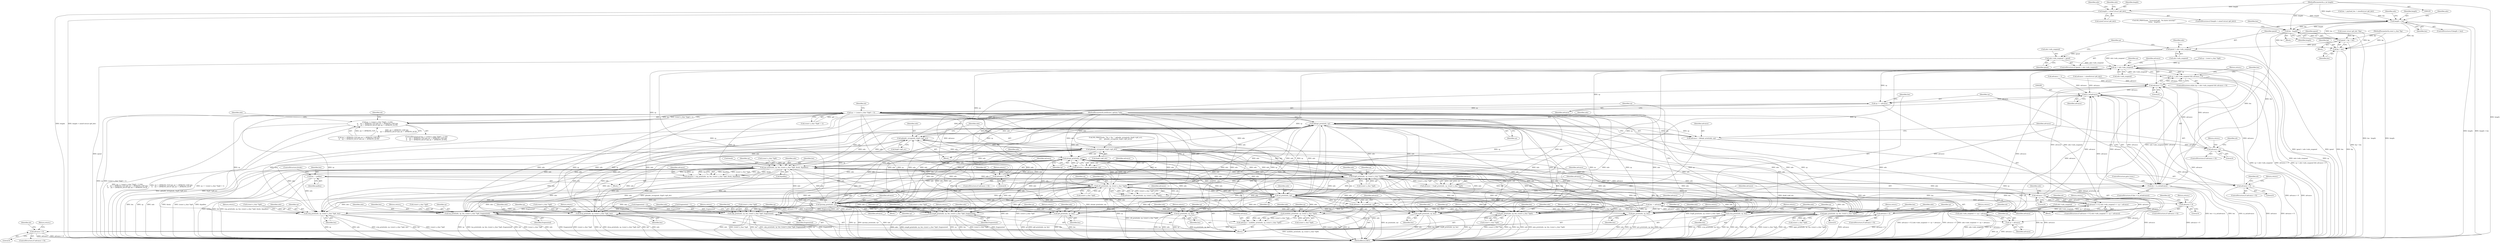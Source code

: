 digraph "0_tcpdump_66df248b49095c261138b5a5e34d341a6bf9ac7f@API" {
"1000131" [label="(Call,length < sizeof (struct ip6_hdr))"];
"1000108" [label="(MethodParameterIn,u_int length)"];
"1000180" [label="(Call,length < len)"];
"1000188" [label="(Call,len - length)"];
"1000254" [label="(Call,ipend = bp + len)"];
"1000260" [label="(Call,ipend < ndo->ndo_snapend)"];
"1000265" [label="(Call,ndo->ndo_snapend = ipend)"];
"1000286" [label="(Call,cp < ndo->ndo_snapend)"];
"1000285" [label="(Call,cp < ndo->ndo_snapend && advance > 0)"];
"1000302" [label="(Call,cp += advance)"];
"1000310" [label="(Call,cp == (const u_char *)(ip6 + 1))"];
"1000309" [label="(Call,cp == (const u_char *)(ip6 + 1) &&\n\t\t    nh != IPPROTO_TCP && nh != IPPROTO_UDP &&\n\t\t    nh != IPPROTO_DCCP && nh != IPPROTO_SCTP)"];
"1000357" [label="(Call,hbhopt_print(ndo, cp))"];
"1000339" [label="(Call,ip6addr_string(ndo, &ip6->ip6_src))"];
"1000345" [label="(Call,ip6addr_string(ndo, &ip6->ip6_dst))"];
"1000373" [label="(Call,dstopt_print(ndo, cp))"];
"1000371" [label="(Call,advance = dstopt_print(ndo, cp))"];
"1000377" [label="(Call,advance < 0)"];
"1000291" [label="(Call,advance > 0)"];
"1000298" [label="(Call,(u_int)advance)"];
"1000296" [label="(Call,len < (u_int)advance)"];
"1000305" [label="(Call,len -= advance)"];
"1000459" [label="(Call,sctp_print(ndo, cp, (const u_char *)ip6, len))"];
"1000468" [label="(Call,dccp_print(ndo, cp, (const u_char *)ip6, len))"];
"1000477" [label="(Call,tcp_print(ndo, cp, len, (const u_char *)ip6, fragmented))"];
"1000487" [label="(Call,udp_print(ndo, cp, len, (const u_char *)ip6, fragmented))"];
"1000497" [label="(Call,icmp6_print(ndo, cp, len, (const u_char *)ip6, fragmented))"];
"1000528" [label="(Call,esp_print(ndo, cp, len, (const u_char *)ip6, &enh, &padlen))"];
"1000389" [label="(Call,frag6_print(ndo, cp, (const u_char *)ip6))"];
"1000387" [label="(Call,advance = frag6_print(ndo, cp, (const u_char *)ip6))"];
"1000397" [label="(Call,advance < 0)"];
"1000396" [label="(Call,advance < 0 || ndo->ndo_snapend <= cp + advance)"];
"1000400" [label="(Call,ndo->ndo_snapend <= cp + advance)"];
"1000404" [label="(Call,cp + advance)"];
"1000420" [label="(Call,mobility_print(ndo, cp, (const u_char *)ip6))"];
"1000418" [label="(Call,advance = mobility_print(ndo, cp, (const u_char *)ip6))"];
"1000427" [label="(Call,advance < 0)"];
"1000442" [label="(Call,rt6_print(ndo, cp, (const u_char *)ip6))"];
"1000440" [label="(Call,advance = rt6_print(ndo, cp, (const u_char *)ip6))"];
"1000449" [label="(Call,advance < 0)"];
"1000509" [label="(Call,ah_print(ndo, cp))"];
"1000507" [label="(Call,advance = ah_print(ndo, cp))"];
"1000513" [label="(Call,advance < 0)"];
"1000555" [label="(Call,ipcomp_print(ndo, cp))"];
"1000564" [label="(Call,pim_print(ndo, cp, len, (const u_char *)ip6))"];
"1000573" [label="(Call,ospf6_print(ndo, cp, len))"];
"1000579" [label="(Call,ip6_print(ndo, cp, len))"];
"1000585" [label="(Call,ip_print(ndo, cp, len))"];
"1000591" [label="(Call,pgm_print(ndo, cp, len, (const u_char *)ip6))"];
"1000600" [label="(Call,gre_print(ndo, cp, len))"];
"1000606" [label="(Call,rsvp_print(ndo, cp, len))"];
"1000526" [label="(Call,advance = esp_print(ndo, cp, len, (const u_char *)ip6, &enh, &padlen))"];
"1000540" [label="(Call,advance < 0)"];
"1000549" [label="(Call,len -= padlen)"];
"1000355" [label="(Call,advance = hbhopt_print(ndo, cp))"];
"1000361" [label="(Call,advance < 0)"];
"1000256" [label="(Call,bp + len)"];
"1000376" [label="(ControlStructure,if (advance < 0))"];
"1000574" [label="(Identifier,ndo)"];
"1000474" [label="(Identifier,len)"];
"1000118" [label="(Call,fragmented = 0)"];
"1000527" [label="(Identifier,advance)"];
"1000362" [label="(Identifier,advance)"];
"1000429" [label="(Literal,0)"];
"1000182" [label="(Identifier,len)"];
"1000402" [label="(Identifier,ndo)"];
"1000575" [label="(Identifier,cp)"];
"1000186" [label="(Block,)"];
"1000444" [label="(Identifier,cp)"];
"1000598" [label="(Return,return;)"];
"1000568" [label="(Call,(const u_char *)ip6)"];
"1000556" [label="(Identifier,ndo)"];
"1000539" [label="(ControlStructure,if (advance < 0))"];
"1000478" [label="(Identifier,ndo)"];
"1000295" [label="(ControlStructure,if (len < (u_int)advance))"];
"1000441" [label="(Identifier,advance)"];
"1000338" [label="(Block,)"];
"1000287" [label="(Identifier,cp)"];
"1000395" [label="(ControlStructure,if (advance < 0 || ndo->ndo_snapend <= cp + advance))"];
"1000190" [label="(Identifier,length)"];
"1000581" [label="(Identifier,cp)"];
"1000288" [label="(Call,ndo->ndo_snapend)"];
"1000555" [label="(Call,ipcomp_print(ndo, cp))"];
"1000173" [label="(Call,len = payload_len + sizeof(struct ip6_hdr))"];
"1000532" [label="(Call,(const u_char *)ip6)"];
"1000594" [label="(Identifier,len)"];
"1000269" [label="(Identifier,ipend)"];
"1000449" [label="(Call,advance < 0)"];
"1000345" [label="(Call,ip6addr_string(ndo, &ip6->ip6_dst))"];
"1000267" [label="(Identifier,ndo)"];
"1000443" [label="(Identifier,ndo)"];
"1000586" [label="(Identifier,ndo)"];
"1000592" [label="(Identifier,ndo)"];
"1000545" [label="(Identifier,nh)"];
"1000571" [label="(Return,return;)"];
"1000445" [label="(Call,(const u_char *)ip6)"];
"1000355" [label="(Call,advance = hbhopt_print(ndo, cp))"];
"1000469" [label="(Identifier,ndo)"];
"1000488" [label="(Identifier,ndo)"];
"1000588" [label="(Identifier,len)"];
"1000585" [label="(Call,ip_print(ndo, cp, len))"];
"1000513" [label="(Call,advance < 0)"];
"1000363" [label="(Literal,0)"];
"1000528" [label="(Call,esp_print(ndo, cp, len, (const u_char *)ip6, &enh, &padlen))"];
"1000301" [label="(ControlStructure,goto trunc;)"];
"1000602" [label="(Identifier,cp)"];
"1000133" [label="(Call,sizeof (struct ip6_hdr))"];
"1000494" [label="(Identifier,fragmented)"];
"1000504" [label="(Identifier,fragmented)"];
"1000451" [label="(Literal,0)"];
"1000454" [label="(Identifier,nh)"];
"1000440" [label="(Call,advance = rt6_print(ndo, cp, (const u_char *)ip6))"];
"1000468" [label="(Call,dccp_print(ndo, cp, (const u_char *)ip6, len))"];
"1000404" [label="(Call,cp + advance)"];
"1000487" [label="(Call,udp_print(ndo, cp, len, (const u_char *)ip6, fragmented))"];
"1000146" [label="(Identifier,ndo)"];
"1000390" [label="(Identifier,ndo)"];
"1000399" [label="(Literal,0)"];
"1000466" [label="(Return,return;)"];
"1000375" [label="(Identifier,cp)"];
"1000259" [label="(ControlStructure,if (ipend < ndo->ndo_snapend))"];
"1000266" [label="(Call,ndo->ndo_snapend)"];
"1000392" [label="(Call,(const u_char *)ip6)"];
"1000537" [label="(Call,&padlen)"];
"1000500" [label="(Identifier,len)"];
"1000306" [label="(Identifier,len)"];
"1000507" [label="(Call,advance = ah_print(ndo, cp))"];
"1000382" [label="(Identifier,nh)"];
"1000480" [label="(Identifier,len)"];
"1000305" [label="(Call,len -= advance)"];
"1000412" [label="(Call,fragmented = 1)"];
"1000347" [label="(Call,&ip6->ip6_dst)"];
"1000407" [label="(Return,return;)"];
"1000554" [label="(Block,)"];
"1000310" [label="(Call,cp == (const u_char *)(ip6 + 1))"];
"1000559" [label="(Identifier,advance)"];
"1000577" [label="(Return,return;)"];
"1000549" [label="(Call,len -= padlen)"];
"1000510" [label="(Identifier,ndo)"];
"1000470" [label="(Identifier,cp)"];
"1000373" [label="(Call,dstopt_print(ndo, cp))"];
"1000356" [label="(Identifier,advance)"];
"1000485" [label="(Return,return;)"];
"1000501" [label="(Call,(const u_char *)ip6)"];
"1000606" [label="(Call,rsvp_print(ndo, cp, len))"];
"1000371" [label="(Call,advance = dstopt_print(ndo, cp))"];
"1000505" [label="(Return,return;)"];
"1000523" [label="(Block,)"];
"1000405" [label="(Identifier,cp)"];
"1000189" [label="(Identifier,len)"];
"1000419" [label="(Identifier,advance)"];
"1000255" [label="(Identifier,ipend)"];
"1000296" [label="(Call,len < (u_int)advance)"];
"1000138" [label="(Identifier,ndo)"];
"1000591" [label="(Call,pgm_print(ndo, cp, len, (const u_char *)ip6))"];
"1000459" [label="(Call,sctp_print(ndo, cp, (const u_char *)ip6, len))"];
"1000462" [label="(Call,(const u_char *)ip6)"];
"1000379" [label="(Literal,0)"];
"1000576" [label="(Identifier,len)"];
"1000432" [label="(Identifier,nh)"];
"1000179" [label="(ControlStructure,if (length < len))"];
"1000495" [label="(Return,return;)"];
"1000583" [label="(Return,return;)"];
"1000609" [label="(Identifier,len)"];
"1000183" [label="(Call,ND_PRINT((ndo, \"truncated-ip6 - %u bytes missing!\",\n\t\t\tlen - length)))"];
"1000309" [label="(Call,cp == (const u_char *)(ip6 + 1) &&\n\t\t    nh != IPPROTO_TCP && nh != IPPROTO_UDP &&\n\t\t    nh != IPPROTO_DCCP && nh != IPPROTO_SCTP)"];
"1000312" [label="(Call,(const u_char *)(ip6 + 1))"];
"1000298" [label="(Call,(u_int)advance)"];
"1000600" [label="(Call,gre_print(ndo, cp, len))"];
"1000460" [label="(Identifier,ndo)"];
"1000582" [label="(Identifier,len)"];
"1000552" [label="(ControlStructure,break;)"];
"1000353" [label="(Block,)"];
"1000610" [label="(Return,return;)"];
"1000396" [label="(Call,advance < 0 || ndo->ndo_snapend <= cp + advance)"];
"1000607" [label="(Identifier,ndo)"];
"1000265" [label="(Call,ndo->ndo_snapend = ipend)"];
"1000302" [label="(Call,cp += advance)"];
"1000418" [label="(Call,advance = mobility_print(ndo, cp, (const u_char *)ip6))"];
"1000421" [label="(Identifier,ndo)"];
"1000627" [label="(Return,return;)"];
"1000409" [label="(Identifier,nh)"];
"1000514" [label="(Identifier,advance)"];
"1000131" [label="(Call,length < sizeof (struct ip6_hdr))"];
"1000551" [label="(Identifier,padlen)"];
"1000580" [label="(Identifier,ndo)"];
"1000442" [label="(Call,rt6_print(ndo, cp, (const u_char *)ip6))"];
"1000271" [label="(Identifier,cp)"];
"1000481" [label="(Call,(const u_char *)ip6)"];
"1000185" [label="(Identifier,ndo)"];
"1000333" [label="(Call,ND_PRINT((ndo, \"%s > %s: \", ip6addr_string(ndo, &ip6->ip6_src),\n\t\t\t\t     ip6addr_string(ndo, &ip6->ip6_dst))))"];
"1000461" [label="(Identifier,cp)"];
"1000262" [label="(Call,ndo->ndo_snapend)"];
"1000387" [label="(Call,advance = frag6_print(ndo, cp, (const u_char *)ip6))"];
"1000430" [label="(Return,return;)"];
"1000603" [label="(Identifier,len)"];
"1000357" [label="(Call,hbhopt_print(ndo, cp))"];
"1000304" [label="(Identifier,advance)"];
"1000374" [label="(Identifier,ndo)"];
"1000401" [label="(Call,ndo->ndo_snapend)"];
"1000422" [label="(Identifier,cp)"];
"1000427" [label="(Call,advance < 0)"];
"1000566" [label="(Identifier,cp)"];
"1000109" [label="(Block,)"];
"1000589" [label="(Return,return;)"];
"1000188" [label="(Call,len - length)"];
"1000270" [label="(Call,cp = (const u_char *)ip6)"];
"1000397" [label="(Call,advance < 0)"];
"1000452" [label="(Return,return;)"];
"1000319" [label="(Identifier,nh)"];
"1000508" [label="(Identifier,advance)"];
"1000428" [label="(Identifier,advance)"];
"1000450" [label="(Identifier,advance)"];
"1000541" [label="(Identifier,advance)"];
"1000180" [label="(Call,length < len)"];
"1000378" [label="(Identifier,advance)"];
"1000257" [label="(Identifier,bp)"];
"1000359" [label="(Identifier,cp)"];
"1000587" [label="(Identifier,cp)"];
"1000423" [label="(Call,(const u_char *)ip6)"];
"1000130" [label="(ControlStructure,if (length < sizeof (struct ip6_hdr)))"];
"1000601" [label="(Identifier,ndo)"];
"1000465" [label="(Identifier,len)"];
"1000389" [label="(Call,frag6_print(ndo, cp, (const u_char *)ip6))"];
"1000516" [label="(Return,return;)"];
"1000535" [label="(Call,&enh)"];
"1000346" [label="(Identifier,ndo)"];
"1000364" [label="(Return,return;)"];
"1000335" [label="(Identifier,ndo)"];
"1000542" [label="(Literal,0)"];
"1000498" [label="(Identifier,ndo)"];
"1000275" [label="(Call,advance = sizeof(struct ip6_hdr))"];
"1000526" [label="(Call,advance = esp_print(ndo, cp, len, (const u_char *)ip6, &enh, &padlen))"];
"1000380" [label="(Return,return;)"];
"1000558" [label="(Call,advance = -1)"];
"1000339" [label="(Call,ip6addr_string(ndo, &ip6->ip6_src))"];
"1000291" [label="(Call,advance > 0)"];
"1000497" [label="(Call,icmp6_print(ndo, cp, len, (const u_char *)ip6, fragmented))"];
"1000388" [label="(Identifier,advance)"];
"1000512" [label="(ControlStructure,if (advance < 0))"];
"1000106" [label="(MethodParameterIn,netdissect_options *ndo)"];
"1000550" [label="(Identifier,len)"];
"1000471" [label="(Call,(const u_char *)ip6)"];
"1000406" [label="(Identifier,advance)"];
"1000633" [label="(MethodReturn,RET)"];
"1000260" [label="(Call,ipend < ndo->ndo_snapend)"];
"1000181" [label="(Identifier,length)"];
"1000475" [label="(Return,return;)"];
"1000595" [label="(Call,(const u_char *)ip6)"];
"1000564" [label="(Call,pim_print(ndo, cp, len, (const u_char *)ip6))"];
"1000256" [label="(Call,bp + len)"];
"1000254" [label="(Call,ipend = bp + len)"];
"1000358" [label="(Identifier,ndo)"];
"1000372" [label="(Identifier,advance)"];
"1000293" [label="(Literal,0)"];
"1000573" [label="(Call,ospf6_print(ndo, cp, len))"];
"1000490" [label="(Identifier,len)"];
"1000303" [label="(Identifier,cp)"];
"1000479" [label="(Identifier,cp)"];
"1000567" [label="(Identifier,len)"];
"1000530" [label="(Identifier,cp)"];
"1000484" [label="(Identifier,fragmented)"];
"1000258" [label="(Identifier,len)"];
"1000307" [label="(Identifier,advance)"];
"1000352" [label="(Identifier,nh)"];
"1000529" [label="(Identifier,ndo)"];
"1000398" [label="(Identifier,advance)"];
"1000366" [label="(Identifier,nh)"];
"1000579" [label="(Call,ip6_print(ndo, cp, len))"];
"1000420" [label="(Call,mobility_print(ndo, cp, (const u_char *)ip6))"];
"1000284" [label="(ControlStructure,while (cp < ndo->ndo_snapend && advance > 0))"];
"1000518" [label="(Identifier,nh)"];
"1000132" [label="(Identifier,length)"];
"1000124" [label="(Call,(const struct ip6_hdr *)bp)"];
"1000511" [label="(Identifier,cp)"];
"1000193" [label="(Identifier,ndo)"];
"1000308" [label="(ControlStructure,if (cp == (const u_char *)(ip6 + 1) &&\n\t\t    nh != IPPROTO_TCP && nh != IPPROTO_UDP &&\n\t\t    nh != IPPROTO_DCCP && nh != IPPROTO_SCTP))"];
"1000361" [label="(Call,advance < 0)"];
"1000377" [label="(Call,advance < 0)"];
"1000108" [label="(MethodParameterIn,u_int length)"];
"1000499" [label="(Identifier,cp)"];
"1000491" [label="(Call,(const u_char *)ip6)"];
"1000509" [label="(Call,ah_print(ndo, cp))"];
"1000341" [label="(Call,&ip6->ip6_src)"];
"1000515" [label="(Literal,0)"];
"1000292" [label="(Identifier,advance)"];
"1000340" [label="(Identifier,ndo)"];
"1000531" [label="(Identifier,len)"];
"1000391" [label="(Identifier,cp)"];
"1000557" [label="(Identifier,cp)"];
"1000543" [label="(Return,return;)"];
"1000593" [label="(Identifier,cp)"];
"1000604" [label="(Return,return;)"];
"1000540" [label="(Call,advance < 0)"];
"1000317" [label="(Call,nh != IPPROTO_TCP && nh != IPPROTO_UDP &&\n\t\t    nh != IPPROTO_DCCP && nh != IPPROTO_SCTP)"];
"1000107" [label="(MethodParameterIn,const u_char *bp)"];
"1000261" [label="(Identifier,ipend)"];
"1000286" [label="(Call,cp < ndo->ndo_snapend)"];
"1000565" [label="(Identifier,ndo)"];
"1000360" [label="(ControlStructure,if (advance < 0))"];
"1000285" [label="(Call,cp < ndo->ndo_snapend && advance > 0)"];
"1000300" [label="(Identifier,advance)"];
"1000426" [label="(ControlStructure,if (advance < 0))"];
"1000448" [label="(ControlStructure,if (advance < 0))"];
"1000294" [label="(Block,)"];
"1000477" [label="(Call,tcp_print(ndo, cp, len, (const u_char *)ip6, fragmented))"];
"1000608" [label="(Identifier,cp)"];
"1000311" [label="(Identifier,cp)"];
"1000297" [label="(Identifier,len)"];
"1000489" [label="(Identifier,cp)"];
"1000400" [label="(Call,ndo->ndo_snapend <= cp + advance)"];
"1000131" -> "1000130"  [label="AST: "];
"1000131" -> "1000133"  [label="CFG: "];
"1000132" -> "1000131"  [label="AST: "];
"1000133" -> "1000131"  [label="AST: "];
"1000138" -> "1000131"  [label="CFG: "];
"1000146" -> "1000131"  [label="CFG: "];
"1000131" -> "1000633"  [label="DDG: length"];
"1000131" -> "1000633"  [label="DDG: length < sizeof (struct ip6_hdr)"];
"1000108" -> "1000131"  [label="DDG: length"];
"1000131" -> "1000180"  [label="DDG: length"];
"1000108" -> "1000105"  [label="AST: "];
"1000108" -> "1000633"  [label="DDG: length"];
"1000108" -> "1000180"  [label="DDG: length"];
"1000108" -> "1000188"  [label="DDG: length"];
"1000180" -> "1000179"  [label="AST: "];
"1000180" -> "1000182"  [label="CFG: "];
"1000181" -> "1000180"  [label="AST: "];
"1000182" -> "1000180"  [label="AST: "];
"1000185" -> "1000180"  [label="CFG: "];
"1000193" -> "1000180"  [label="CFG: "];
"1000180" -> "1000633"  [label="DDG: length"];
"1000180" -> "1000633"  [label="DDG: length < len"];
"1000173" -> "1000180"  [label="DDG: len"];
"1000180" -> "1000188"  [label="DDG: len"];
"1000180" -> "1000188"  [label="DDG: length"];
"1000180" -> "1000254"  [label="DDG: len"];
"1000180" -> "1000256"  [label="DDG: len"];
"1000180" -> "1000296"  [label="DDG: len"];
"1000188" -> "1000186"  [label="AST: "];
"1000188" -> "1000190"  [label="CFG: "];
"1000189" -> "1000188"  [label="AST: "];
"1000190" -> "1000188"  [label="AST: "];
"1000183" -> "1000188"  [label="CFG: "];
"1000188" -> "1000633"  [label="DDG: len - length"];
"1000188" -> "1000633"  [label="DDG: length"];
"1000188" -> "1000254"  [label="DDG: len"];
"1000188" -> "1000256"  [label="DDG: len"];
"1000188" -> "1000296"  [label="DDG: len"];
"1000254" -> "1000109"  [label="AST: "];
"1000254" -> "1000256"  [label="CFG: "];
"1000255" -> "1000254"  [label="AST: "];
"1000256" -> "1000254"  [label="AST: "];
"1000261" -> "1000254"  [label="CFG: "];
"1000254" -> "1000633"  [label="DDG: bp + len"];
"1000124" -> "1000254"  [label="DDG: bp"];
"1000107" -> "1000254"  [label="DDG: bp"];
"1000254" -> "1000260"  [label="DDG: ipend"];
"1000260" -> "1000259"  [label="AST: "];
"1000260" -> "1000262"  [label="CFG: "];
"1000261" -> "1000260"  [label="AST: "];
"1000262" -> "1000260"  [label="AST: "];
"1000267" -> "1000260"  [label="CFG: "];
"1000271" -> "1000260"  [label="CFG: "];
"1000260" -> "1000633"  [label="DDG: ipend < ndo->ndo_snapend"];
"1000260" -> "1000633"  [label="DDG: ipend"];
"1000260" -> "1000265"  [label="DDG: ipend"];
"1000260" -> "1000286"  [label="DDG: ndo->ndo_snapend"];
"1000265" -> "1000259"  [label="AST: "];
"1000265" -> "1000269"  [label="CFG: "];
"1000266" -> "1000265"  [label="AST: "];
"1000269" -> "1000265"  [label="AST: "];
"1000271" -> "1000265"  [label="CFG: "];
"1000265" -> "1000633"  [label="DDG: ipend"];
"1000265" -> "1000286"  [label="DDG: ndo->ndo_snapend"];
"1000286" -> "1000285"  [label="AST: "];
"1000286" -> "1000288"  [label="CFG: "];
"1000287" -> "1000286"  [label="AST: "];
"1000288" -> "1000286"  [label="AST: "];
"1000292" -> "1000286"  [label="CFG: "];
"1000285" -> "1000286"  [label="CFG: "];
"1000286" -> "1000633"  [label="DDG: cp"];
"1000286" -> "1000633"  [label="DDG: ndo->ndo_snapend"];
"1000286" -> "1000285"  [label="DDG: cp"];
"1000286" -> "1000285"  [label="DDG: ndo->ndo_snapend"];
"1000373" -> "1000286"  [label="DDG: cp"];
"1000555" -> "1000286"  [label="DDG: cp"];
"1000509" -> "1000286"  [label="DDG: cp"];
"1000528" -> "1000286"  [label="DDG: cp"];
"1000389" -> "1000286"  [label="DDG: cp"];
"1000270" -> "1000286"  [label="DDG: cp"];
"1000442" -> "1000286"  [label="DDG: cp"];
"1000357" -> "1000286"  [label="DDG: cp"];
"1000400" -> "1000286"  [label="DDG: ndo->ndo_snapend"];
"1000286" -> "1000302"  [label="DDG: cp"];
"1000286" -> "1000400"  [label="DDG: ndo->ndo_snapend"];
"1000285" -> "1000284"  [label="AST: "];
"1000285" -> "1000291"  [label="CFG: "];
"1000291" -> "1000285"  [label="AST: "];
"1000297" -> "1000285"  [label="CFG: "];
"1000627" -> "1000285"  [label="CFG: "];
"1000285" -> "1000633"  [label="DDG: cp < ndo->ndo_snapend"];
"1000285" -> "1000633"  [label="DDG: advance > 0"];
"1000285" -> "1000633"  [label="DDG: cp < ndo->ndo_snapend && advance > 0"];
"1000291" -> "1000285"  [label="DDG: advance"];
"1000291" -> "1000285"  [label="DDG: 0"];
"1000302" -> "1000294"  [label="AST: "];
"1000302" -> "1000304"  [label="CFG: "];
"1000303" -> "1000302"  [label="AST: "];
"1000304" -> "1000302"  [label="AST: "];
"1000306" -> "1000302"  [label="CFG: "];
"1000298" -> "1000302"  [label="DDG: advance"];
"1000302" -> "1000310"  [label="DDG: cp"];
"1000310" -> "1000309"  [label="AST: "];
"1000310" -> "1000312"  [label="CFG: "];
"1000311" -> "1000310"  [label="AST: "];
"1000312" -> "1000310"  [label="AST: "];
"1000319" -> "1000310"  [label="CFG: "];
"1000309" -> "1000310"  [label="CFG: "];
"1000310" -> "1000633"  [label="DDG: (const u_char *)(ip6 + 1)"];
"1000310" -> "1000633"  [label="DDG: cp"];
"1000310" -> "1000309"  [label="DDG: cp"];
"1000310" -> "1000309"  [label="DDG: (const u_char *)(ip6 + 1)"];
"1000312" -> "1000310"  [label="DDG: ip6 + 1"];
"1000310" -> "1000357"  [label="DDG: cp"];
"1000310" -> "1000373"  [label="DDG: cp"];
"1000310" -> "1000389"  [label="DDG: cp"];
"1000310" -> "1000420"  [label="DDG: cp"];
"1000310" -> "1000442"  [label="DDG: cp"];
"1000310" -> "1000459"  [label="DDG: cp"];
"1000310" -> "1000468"  [label="DDG: cp"];
"1000310" -> "1000477"  [label="DDG: cp"];
"1000310" -> "1000487"  [label="DDG: cp"];
"1000310" -> "1000497"  [label="DDG: cp"];
"1000310" -> "1000509"  [label="DDG: cp"];
"1000310" -> "1000528"  [label="DDG: cp"];
"1000310" -> "1000555"  [label="DDG: cp"];
"1000310" -> "1000564"  [label="DDG: cp"];
"1000310" -> "1000573"  [label="DDG: cp"];
"1000310" -> "1000579"  [label="DDG: cp"];
"1000310" -> "1000585"  [label="DDG: cp"];
"1000310" -> "1000591"  [label="DDG: cp"];
"1000310" -> "1000600"  [label="DDG: cp"];
"1000310" -> "1000606"  [label="DDG: cp"];
"1000309" -> "1000308"  [label="AST: "];
"1000309" -> "1000317"  [label="CFG: "];
"1000317" -> "1000309"  [label="AST: "];
"1000335" -> "1000309"  [label="CFG: "];
"1000352" -> "1000309"  [label="CFG: "];
"1000309" -> "1000633"  [label="DDG: cp == (const u_char *)(ip6 + 1)"];
"1000309" -> "1000633"  [label="DDG: cp == (const u_char *)(ip6 + 1) &&\n\t\t    nh != IPPROTO_TCP && nh != IPPROTO_UDP &&\n\t\t    nh != IPPROTO_DCCP && nh != IPPROTO_SCTP"];
"1000309" -> "1000633"  [label="DDG: nh != IPPROTO_TCP && nh != IPPROTO_UDP &&\n\t\t    nh != IPPROTO_DCCP && nh != IPPROTO_SCTP"];
"1000317" -> "1000309"  [label="DDG: nh != IPPROTO_TCP"];
"1000317" -> "1000309"  [label="DDG: nh != IPPROTO_UDP &&\n\t\t    nh != IPPROTO_DCCP && nh != IPPROTO_SCTP"];
"1000357" -> "1000355"  [label="AST: "];
"1000357" -> "1000359"  [label="CFG: "];
"1000358" -> "1000357"  [label="AST: "];
"1000359" -> "1000357"  [label="AST: "];
"1000355" -> "1000357"  [label="CFG: "];
"1000357" -> "1000633"  [label="DDG: ndo"];
"1000357" -> "1000633"  [label="DDG: cp"];
"1000357" -> "1000339"  [label="DDG: ndo"];
"1000357" -> "1000355"  [label="DDG: ndo"];
"1000357" -> "1000355"  [label="DDG: cp"];
"1000442" -> "1000357"  [label="DDG: ndo"];
"1000555" -> "1000357"  [label="DDG: ndo"];
"1000528" -> "1000357"  [label="DDG: ndo"];
"1000389" -> "1000357"  [label="DDG: ndo"];
"1000373" -> "1000357"  [label="DDG: ndo"];
"1000345" -> "1000357"  [label="DDG: ndo"];
"1000509" -> "1000357"  [label="DDG: ndo"];
"1000106" -> "1000357"  [label="DDG: ndo"];
"1000357" -> "1000373"  [label="DDG: ndo"];
"1000357" -> "1000389"  [label="DDG: ndo"];
"1000357" -> "1000420"  [label="DDG: ndo"];
"1000357" -> "1000442"  [label="DDG: ndo"];
"1000357" -> "1000459"  [label="DDG: ndo"];
"1000357" -> "1000468"  [label="DDG: ndo"];
"1000357" -> "1000477"  [label="DDG: ndo"];
"1000357" -> "1000487"  [label="DDG: ndo"];
"1000357" -> "1000497"  [label="DDG: ndo"];
"1000357" -> "1000509"  [label="DDG: ndo"];
"1000357" -> "1000528"  [label="DDG: ndo"];
"1000357" -> "1000555"  [label="DDG: ndo"];
"1000357" -> "1000564"  [label="DDG: ndo"];
"1000357" -> "1000573"  [label="DDG: ndo"];
"1000357" -> "1000579"  [label="DDG: ndo"];
"1000357" -> "1000585"  [label="DDG: ndo"];
"1000357" -> "1000591"  [label="DDG: ndo"];
"1000357" -> "1000600"  [label="DDG: ndo"];
"1000357" -> "1000606"  [label="DDG: ndo"];
"1000339" -> "1000338"  [label="AST: "];
"1000339" -> "1000341"  [label="CFG: "];
"1000340" -> "1000339"  [label="AST: "];
"1000341" -> "1000339"  [label="AST: "];
"1000346" -> "1000339"  [label="CFG: "];
"1000339" -> "1000633"  [label="DDG: ip6addr_string(ndo, &ip6->ip6_src)"];
"1000339" -> "1000633"  [label="DDG: &ip6->ip6_src"];
"1000442" -> "1000339"  [label="DDG: ndo"];
"1000555" -> "1000339"  [label="DDG: ndo"];
"1000528" -> "1000339"  [label="DDG: ndo"];
"1000389" -> "1000339"  [label="DDG: ndo"];
"1000509" -> "1000339"  [label="DDG: ndo"];
"1000373" -> "1000339"  [label="DDG: ndo"];
"1000106" -> "1000339"  [label="DDG: ndo"];
"1000339" -> "1000345"  [label="DDG: ndo"];
"1000345" -> "1000338"  [label="AST: "];
"1000345" -> "1000347"  [label="CFG: "];
"1000346" -> "1000345"  [label="AST: "];
"1000347" -> "1000345"  [label="AST: "];
"1000333" -> "1000345"  [label="CFG: "];
"1000345" -> "1000633"  [label="DDG: &ip6->ip6_dst"];
"1000345" -> "1000633"  [label="DDG: ndo"];
"1000345" -> "1000633"  [label="DDG: ip6addr_string(ndo, &ip6->ip6_dst)"];
"1000106" -> "1000345"  [label="DDG: ndo"];
"1000345" -> "1000373"  [label="DDG: ndo"];
"1000345" -> "1000389"  [label="DDG: ndo"];
"1000345" -> "1000420"  [label="DDG: ndo"];
"1000345" -> "1000442"  [label="DDG: ndo"];
"1000345" -> "1000459"  [label="DDG: ndo"];
"1000345" -> "1000468"  [label="DDG: ndo"];
"1000345" -> "1000477"  [label="DDG: ndo"];
"1000345" -> "1000487"  [label="DDG: ndo"];
"1000345" -> "1000497"  [label="DDG: ndo"];
"1000345" -> "1000509"  [label="DDG: ndo"];
"1000345" -> "1000528"  [label="DDG: ndo"];
"1000345" -> "1000555"  [label="DDG: ndo"];
"1000345" -> "1000564"  [label="DDG: ndo"];
"1000345" -> "1000573"  [label="DDG: ndo"];
"1000345" -> "1000579"  [label="DDG: ndo"];
"1000345" -> "1000585"  [label="DDG: ndo"];
"1000345" -> "1000591"  [label="DDG: ndo"];
"1000345" -> "1000600"  [label="DDG: ndo"];
"1000345" -> "1000606"  [label="DDG: ndo"];
"1000373" -> "1000371"  [label="AST: "];
"1000373" -> "1000375"  [label="CFG: "];
"1000374" -> "1000373"  [label="AST: "];
"1000375" -> "1000373"  [label="AST: "];
"1000371" -> "1000373"  [label="CFG: "];
"1000373" -> "1000633"  [label="DDG: cp"];
"1000373" -> "1000633"  [label="DDG: ndo"];
"1000373" -> "1000371"  [label="DDG: ndo"];
"1000373" -> "1000371"  [label="DDG: cp"];
"1000442" -> "1000373"  [label="DDG: ndo"];
"1000555" -> "1000373"  [label="DDG: ndo"];
"1000528" -> "1000373"  [label="DDG: ndo"];
"1000389" -> "1000373"  [label="DDG: ndo"];
"1000509" -> "1000373"  [label="DDG: ndo"];
"1000106" -> "1000373"  [label="DDG: ndo"];
"1000373" -> "1000389"  [label="DDG: ndo"];
"1000373" -> "1000420"  [label="DDG: ndo"];
"1000373" -> "1000442"  [label="DDG: ndo"];
"1000373" -> "1000459"  [label="DDG: ndo"];
"1000373" -> "1000468"  [label="DDG: ndo"];
"1000373" -> "1000477"  [label="DDG: ndo"];
"1000373" -> "1000487"  [label="DDG: ndo"];
"1000373" -> "1000497"  [label="DDG: ndo"];
"1000373" -> "1000509"  [label="DDG: ndo"];
"1000373" -> "1000528"  [label="DDG: ndo"];
"1000373" -> "1000555"  [label="DDG: ndo"];
"1000373" -> "1000564"  [label="DDG: ndo"];
"1000373" -> "1000573"  [label="DDG: ndo"];
"1000373" -> "1000579"  [label="DDG: ndo"];
"1000373" -> "1000585"  [label="DDG: ndo"];
"1000373" -> "1000591"  [label="DDG: ndo"];
"1000373" -> "1000600"  [label="DDG: ndo"];
"1000373" -> "1000606"  [label="DDG: ndo"];
"1000371" -> "1000353"  [label="AST: "];
"1000372" -> "1000371"  [label="AST: "];
"1000378" -> "1000371"  [label="CFG: "];
"1000371" -> "1000633"  [label="DDG: dstopt_print(ndo, cp)"];
"1000371" -> "1000377"  [label="DDG: advance"];
"1000377" -> "1000376"  [label="AST: "];
"1000377" -> "1000379"  [label="CFG: "];
"1000378" -> "1000377"  [label="AST: "];
"1000379" -> "1000377"  [label="AST: "];
"1000380" -> "1000377"  [label="CFG: "];
"1000382" -> "1000377"  [label="CFG: "];
"1000377" -> "1000633"  [label="DDG: advance < 0"];
"1000377" -> "1000633"  [label="DDG: advance"];
"1000377" -> "1000291"  [label="DDG: advance"];
"1000377" -> "1000298"  [label="DDG: advance"];
"1000291" -> "1000293"  [label="CFG: "];
"1000292" -> "1000291"  [label="AST: "];
"1000293" -> "1000291"  [label="AST: "];
"1000291" -> "1000633"  [label="DDG: advance"];
"1000397" -> "1000291"  [label="DDG: advance"];
"1000513" -> "1000291"  [label="DDG: advance"];
"1000449" -> "1000291"  [label="DDG: advance"];
"1000558" -> "1000291"  [label="DDG: advance"];
"1000275" -> "1000291"  [label="DDG: advance"];
"1000540" -> "1000291"  [label="DDG: advance"];
"1000361" -> "1000291"  [label="DDG: advance"];
"1000291" -> "1000298"  [label="DDG: advance"];
"1000298" -> "1000296"  [label="AST: "];
"1000298" -> "1000300"  [label="CFG: "];
"1000299" -> "1000298"  [label="AST: "];
"1000300" -> "1000298"  [label="AST: "];
"1000296" -> "1000298"  [label="CFG: "];
"1000298" -> "1000633"  [label="DDG: advance"];
"1000298" -> "1000296"  [label="DDG: advance"];
"1000397" -> "1000298"  [label="DDG: advance"];
"1000513" -> "1000298"  [label="DDG: advance"];
"1000449" -> "1000298"  [label="DDG: advance"];
"1000558" -> "1000298"  [label="DDG: advance"];
"1000275" -> "1000298"  [label="DDG: advance"];
"1000540" -> "1000298"  [label="DDG: advance"];
"1000361" -> "1000298"  [label="DDG: advance"];
"1000298" -> "1000305"  [label="DDG: advance"];
"1000296" -> "1000295"  [label="AST: "];
"1000297" -> "1000296"  [label="AST: "];
"1000301" -> "1000296"  [label="CFG: "];
"1000303" -> "1000296"  [label="CFG: "];
"1000296" -> "1000633"  [label="DDG: (u_int)advance"];
"1000296" -> "1000633"  [label="DDG: len < (u_int)advance"];
"1000296" -> "1000633"  [label="DDG: len"];
"1000549" -> "1000296"  [label="DDG: len"];
"1000305" -> "1000296"  [label="DDG: len"];
"1000296" -> "1000305"  [label="DDG: len"];
"1000305" -> "1000294"  [label="AST: "];
"1000305" -> "1000307"  [label="CFG: "];
"1000306" -> "1000305"  [label="AST: "];
"1000307" -> "1000305"  [label="AST: "];
"1000311" -> "1000305"  [label="CFG: "];
"1000305" -> "1000633"  [label="DDG: advance"];
"1000305" -> "1000633"  [label="DDG: len"];
"1000305" -> "1000459"  [label="DDG: len"];
"1000305" -> "1000468"  [label="DDG: len"];
"1000305" -> "1000477"  [label="DDG: len"];
"1000305" -> "1000487"  [label="DDG: len"];
"1000305" -> "1000497"  [label="DDG: len"];
"1000305" -> "1000528"  [label="DDG: len"];
"1000305" -> "1000564"  [label="DDG: len"];
"1000305" -> "1000573"  [label="DDG: len"];
"1000305" -> "1000579"  [label="DDG: len"];
"1000305" -> "1000585"  [label="DDG: len"];
"1000305" -> "1000591"  [label="DDG: len"];
"1000305" -> "1000600"  [label="DDG: len"];
"1000305" -> "1000606"  [label="DDG: len"];
"1000459" -> "1000353"  [label="AST: "];
"1000459" -> "1000465"  [label="CFG: "];
"1000460" -> "1000459"  [label="AST: "];
"1000461" -> "1000459"  [label="AST: "];
"1000462" -> "1000459"  [label="AST: "];
"1000465" -> "1000459"  [label="AST: "];
"1000466" -> "1000459"  [label="CFG: "];
"1000459" -> "1000633"  [label="DDG: cp"];
"1000459" -> "1000633"  [label="DDG: ndo"];
"1000459" -> "1000633"  [label="DDG: sctp_print(ndo, cp, (const u_char *)ip6, len)"];
"1000459" -> "1000633"  [label="DDG: len"];
"1000459" -> "1000633"  [label="DDG: (const u_char *)ip6"];
"1000442" -> "1000459"  [label="DDG: ndo"];
"1000555" -> "1000459"  [label="DDG: ndo"];
"1000528" -> "1000459"  [label="DDG: ndo"];
"1000389" -> "1000459"  [label="DDG: ndo"];
"1000509" -> "1000459"  [label="DDG: ndo"];
"1000106" -> "1000459"  [label="DDG: ndo"];
"1000462" -> "1000459"  [label="DDG: ip6"];
"1000468" -> "1000353"  [label="AST: "];
"1000468" -> "1000474"  [label="CFG: "];
"1000469" -> "1000468"  [label="AST: "];
"1000470" -> "1000468"  [label="AST: "];
"1000471" -> "1000468"  [label="AST: "];
"1000474" -> "1000468"  [label="AST: "];
"1000475" -> "1000468"  [label="CFG: "];
"1000468" -> "1000633"  [label="DDG: dccp_print(ndo, cp, (const u_char *)ip6, len)"];
"1000468" -> "1000633"  [label="DDG: len"];
"1000468" -> "1000633"  [label="DDG: ndo"];
"1000468" -> "1000633"  [label="DDG: (const u_char *)ip6"];
"1000468" -> "1000633"  [label="DDG: cp"];
"1000442" -> "1000468"  [label="DDG: ndo"];
"1000555" -> "1000468"  [label="DDG: ndo"];
"1000528" -> "1000468"  [label="DDG: ndo"];
"1000389" -> "1000468"  [label="DDG: ndo"];
"1000509" -> "1000468"  [label="DDG: ndo"];
"1000106" -> "1000468"  [label="DDG: ndo"];
"1000471" -> "1000468"  [label="DDG: ip6"];
"1000477" -> "1000353"  [label="AST: "];
"1000477" -> "1000484"  [label="CFG: "];
"1000478" -> "1000477"  [label="AST: "];
"1000479" -> "1000477"  [label="AST: "];
"1000480" -> "1000477"  [label="AST: "];
"1000481" -> "1000477"  [label="AST: "];
"1000484" -> "1000477"  [label="AST: "];
"1000485" -> "1000477"  [label="CFG: "];
"1000477" -> "1000633"  [label="DDG: cp"];
"1000477" -> "1000633"  [label="DDG: tcp_print(ndo, cp, len, (const u_char *)ip6, fragmented)"];
"1000477" -> "1000633"  [label="DDG: len"];
"1000477" -> "1000633"  [label="DDG: (const u_char *)ip6"];
"1000477" -> "1000633"  [label="DDG: ndo"];
"1000477" -> "1000633"  [label="DDG: fragmented"];
"1000442" -> "1000477"  [label="DDG: ndo"];
"1000555" -> "1000477"  [label="DDG: ndo"];
"1000528" -> "1000477"  [label="DDG: ndo"];
"1000389" -> "1000477"  [label="DDG: ndo"];
"1000509" -> "1000477"  [label="DDG: ndo"];
"1000106" -> "1000477"  [label="DDG: ndo"];
"1000481" -> "1000477"  [label="DDG: ip6"];
"1000412" -> "1000477"  [label="DDG: fragmented"];
"1000118" -> "1000477"  [label="DDG: fragmented"];
"1000487" -> "1000353"  [label="AST: "];
"1000487" -> "1000494"  [label="CFG: "];
"1000488" -> "1000487"  [label="AST: "];
"1000489" -> "1000487"  [label="AST: "];
"1000490" -> "1000487"  [label="AST: "];
"1000491" -> "1000487"  [label="AST: "];
"1000494" -> "1000487"  [label="AST: "];
"1000495" -> "1000487"  [label="CFG: "];
"1000487" -> "1000633"  [label="DDG: cp"];
"1000487" -> "1000633"  [label="DDG: fragmented"];
"1000487" -> "1000633"  [label="DDG: ndo"];
"1000487" -> "1000633"  [label="DDG: (const u_char *)ip6"];
"1000487" -> "1000633"  [label="DDG: len"];
"1000487" -> "1000633"  [label="DDG: udp_print(ndo, cp, len, (const u_char *)ip6, fragmented)"];
"1000442" -> "1000487"  [label="DDG: ndo"];
"1000555" -> "1000487"  [label="DDG: ndo"];
"1000528" -> "1000487"  [label="DDG: ndo"];
"1000389" -> "1000487"  [label="DDG: ndo"];
"1000509" -> "1000487"  [label="DDG: ndo"];
"1000106" -> "1000487"  [label="DDG: ndo"];
"1000491" -> "1000487"  [label="DDG: ip6"];
"1000412" -> "1000487"  [label="DDG: fragmented"];
"1000118" -> "1000487"  [label="DDG: fragmented"];
"1000497" -> "1000353"  [label="AST: "];
"1000497" -> "1000504"  [label="CFG: "];
"1000498" -> "1000497"  [label="AST: "];
"1000499" -> "1000497"  [label="AST: "];
"1000500" -> "1000497"  [label="AST: "];
"1000501" -> "1000497"  [label="AST: "];
"1000504" -> "1000497"  [label="AST: "];
"1000505" -> "1000497"  [label="CFG: "];
"1000497" -> "1000633"  [label="DDG: ndo"];
"1000497" -> "1000633"  [label="DDG: icmp6_print(ndo, cp, len, (const u_char *)ip6, fragmented)"];
"1000497" -> "1000633"  [label="DDG: cp"];
"1000497" -> "1000633"  [label="DDG: len"];
"1000497" -> "1000633"  [label="DDG: (const u_char *)ip6"];
"1000497" -> "1000633"  [label="DDG: fragmented"];
"1000442" -> "1000497"  [label="DDG: ndo"];
"1000555" -> "1000497"  [label="DDG: ndo"];
"1000528" -> "1000497"  [label="DDG: ndo"];
"1000389" -> "1000497"  [label="DDG: ndo"];
"1000509" -> "1000497"  [label="DDG: ndo"];
"1000106" -> "1000497"  [label="DDG: ndo"];
"1000501" -> "1000497"  [label="DDG: ip6"];
"1000412" -> "1000497"  [label="DDG: fragmented"];
"1000118" -> "1000497"  [label="DDG: fragmented"];
"1000528" -> "1000526"  [label="AST: "];
"1000528" -> "1000537"  [label="CFG: "];
"1000529" -> "1000528"  [label="AST: "];
"1000530" -> "1000528"  [label="AST: "];
"1000531" -> "1000528"  [label="AST: "];
"1000532" -> "1000528"  [label="AST: "];
"1000535" -> "1000528"  [label="AST: "];
"1000537" -> "1000528"  [label="AST: "];
"1000526" -> "1000528"  [label="CFG: "];
"1000528" -> "1000633"  [label="DDG: len"];
"1000528" -> "1000633"  [label="DDG: cp"];
"1000528" -> "1000633"  [label="DDG: ndo"];
"1000528" -> "1000633"  [label="DDG: &enh"];
"1000528" -> "1000633"  [label="DDG: (const u_char *)ip6"];
"1000528" -> "1000633"  [label="DDG: &padlen"];
"1000528" -> "1000389"  [label="DDG: ndo"];
"1000528" -> "1000420"  [label="DDG: ndo"];
"1000528" -> "1000442"  [label="DDG: ndo"];
"1000528" -> "1000509"  [label="DDG: ndo"];
"1000528" -> "1000526"  [label="DDG: &padlen"];
"1000528" -> "1000526"  [label="DDG: (const u_char *)ip6"];
"1000528" -> "1000526"  [label="DDG: ndo"];
"1000528" -> "1000526"  [label="DDG: &enh"];
"1000528" -> "1000526"  [label="DDG: cp"];
"1000528" -> "1000526"  [label="DDG: len"];
"1000442" -> "1000528"  [label="DDG: ndo"];
"1000555" -> "1000528"  [label="DDG: ndo"];
"1000389" -> "1000528"  [label="DDG: ndo"];
"1000509" -> "1000528"  [label="DDG: ndo"];
"1000106" -> "1000528"  [label="DDG: ndo"];
"1000532" -> "1000528"  [label="DDG: ip6"];
"1000528" -> "1000549"  [label="DDG: len"];
"1000528" -> "1000555"  [label="DDG: ndo"];
"1000528" -> "1000564"  [label="DDG: ndo"];
"1000528" -> "1000573"  [label="DDG: ndo"];
"1000528" -> "1000579"  [label="DDG: ndo"];
"1000528" -> "1000585"  [label="DDG: ndo"];
"1000528" -> "1000591"  [label="DDG: ndo"];
"1000528" -> "1000600"  [label="DDG: ndo"];
"1000528" -> "1000606"  [label="DDG: ndo"];
"1000389" -> "1000387"  [label="AST: "];
"1000389" -> "1000392"  [label="CFG: "];
"1000390" -> "1000389"  [label="AST: "];
"1000391" -> "1000389"  [label="AST: "];
"1000392" -> "1000389"  [label="AST: "];
"1000387" -> "1000389"  [label="CFG: "];
"1000389" -> "1000633"  [label="DDG: (const u_char *)ip6"];
"1000389" -> "1000633"  [label="DDG: ndo"];
"1000389" -> "1000633"  [label="DDG: cp"];
"1000389" -> "1000387"  [label="DDG: ndo"];
"1000389" -> "1000387"  [label="DDG: cp"];
"1000389" -> "1000387"  [label="DDG: (const u_char *)ip6"];
"1000442" -> "1000389"  [label="DDG: ndo"];
"1000555" -> "1000389"  [label="DDG: ndo"];
"1000509" -> "1000389"  [label="DDG: ndo"];
"1000106" -> "1000389"  [label="DDG: ndo"];
"1000392" -> "1000389"  [label="DDG: ip6"];
"1000389" -> "1000400"  [label="DDG: cp"];
"1000389" -> "1000404"  [label="DDG: cp"];
"1000389" -> "1000420"  [label="DDG: ndo"];
"1000389" -> "1000442"  [label="DDG: ndo"];
"1000389" -> "1000509"  [label="DDG: ndo"];
"1000389" -> "1000555"  [label="DDG: ndo"];
"1000389" -> "1000564"  [label="DDG: ndo"];
"1000389" -> "1000573"  [label="DDG: ndo"];
"1000389" -> "1000579"  [label="DDG: ndo"];
"1000389" -> "1000585"  [label="DDG: ndo"];
"1000389" -> "1000591"  [label="DDG: ndo"];
"1000389" -> "1000600"  [label="DDG: ndo"];
"1000389" -> "1000606"  [label="DDG: ndo"];
"1000387" -> "1000353"  [label="AST: "];
"1000388" -> "1000387"  [label="AST: "];
"1000398" -> "1000387"  [label="CFG: "];
"1000387" -> "1000633"  [label="DDG: frag6_print(ndo, cp, (const u_char *)ip6)"];
"1000387" -> "1000397"  [label="DDG: advance"];
"1000397" -> "1000396"  [label="AST: "];
"1000397" -> "1000399"  [label="CFG: "];
"1000398" -> "1000397"  [label="AST: "];
"1000399" -> "1000397"  [label="AST: "];
"1000402" -> "1000397"  [label="CFG: "];
"1000396" -> "1000397"  [label="CFG: "];
"1000397" -> "1000633"  [label="DDG: advance"];
"1000397" -> "1000396"  [label="DDG: advance"];
"1000397" -> "1000396"  [label="DDG: 0"];
"1000397" -> "1000400"  [label="DDG: advance"];
"1000397" -> "1000404"  [label="DDG: advance"];
"1000396" -> "1000395"  [label="AST: "];
"1000396" -> "1000400"  [label="CFG: "];
"1000400" -> "1000396"  [label="AST: "];
"1000407" -> "1000396"  [label="CFG: "];
"1000409" -> "1000396"  [label="CFG: "];
"1000396" -> "1000633"  [label="DDG: advance < 0 || ndo->ndo_snapend <= cp + advance"];
"1000396" -> "1000633"  [label="DDG: advance < 0"];
"1000396" -> "1000633"  [label="DDG: ndo->ndo_snapend <= cp + advance"];
"1000400" -> "1000396"  [label="DDG: ndo->ndo_snapend"];
"1000400" -> "1000396"  [label="DDG: cp + advance"];
"1000400" -> "1000404"  [label="CFG: "];
"1000401" -> "1000400"  [label="AST: "];
"1000404" -> "1000400"  [label="AST: "];
"1000400" -> "1000633"  [label="DDG: ndo->ndo_snapend"];
"1000400" -> "1000633"  [label="DDG: cp + advance"];
"1000404" -> "1000406"  [label="CFG: "];
"1000405" -> "1000404"  [label="AST: "];
"1000406" -> "1000404"  [label="AST: "];
"1000404" -> "1000633"  [label="DDG: cp"];
"1000404" -> "1000633"  [label="DDG: advance"];
"1000420" -> "1000418"  [label="AST: "];
"1000420" -> "1000423"  [label="CFG: "];
"1000421" -> "1000420"  [label="AST: "];
"1000422" -> "1000420"  [label="AST: "];
"1000423" -> "1000420"  [label="AST: "];
"1000418" -> "1000420"  [label="CFG: "];
"1000420" -> "1000633"  [label="DDG: (const u_char *)ip6"];
"1000420" -> "1000633"  [label="DDG: cp"];
"1000420" -> "1000633"  [label="DDG: ndo"];
"1000420" -> "1000418"  [label="DDG: ndo"];
"1000420" -> "1000418"  [label="DDG: cp"];
"1000420" -> "1000418"  [label="DDG: (const u_char *)ip6"];
"1000442" -> "1000420"  [label="DDG: ndo"];
"1000555" -> "1000420"  [label="DDG: ndo"];
"1000509" -> "1000420"  [label="DDG: ndo"];
"1000106" -> "1000420"  [label="DDG: ndo"];
"1000423" -> "1000420"  [label="DDG: ip6"];
"1000418" -> "1000353"  [label="AST: "];
"1000419" -> "1000418"  [label="AST: "];
"1000428" -> "1000418"  [label="CFG: "];
"1000418" -> "1000633"  [label="DDG: mobility_print(ndo, cp, (const u_char *)ip6)"];
"1000418" -> "1000427"  [label="DDG: advance"];
"1000427" -> "1000426"  [label="AST: "];
"1000427" -> "1000429"  [label="CFG: "];
"1000428" -> "1000427"  [label="AST: "];
"1000429" -> "1000427"  [label="AST: "];
"1000430" -> "1000427"  [label="CFG: "];
"1000432" -> "1000427"  [label="CFG: "];
"1000427" -> "1000633"  [label="DDG: advance"];
"1000427" -> "1000633"  [label="DDG: advance < 0"];
"1000442" -> "1000440"  [label="AST: "];
"1000442" -> "1000445"  [label="CFG: "];
"1000443" -> "1000442"  [label="AST: "];
"1000444" -> "1000442"  [label="AST: "];
"1000445" -> "1000442"  [label="AST: "];
"1000440" -> "1000442"  [label="CFG: "];
"1000442" -> "1000633"  [label="DDG: ndo"];
"1000442" -> "1000633"  [label="DDG: (const u_char *)ip6"];
"1000442" -> "1000633"  [label="DDG: cp"];
"1000442" -> "1000440"  [label="DDG: ndo"];
"1000442" -> "1000440"  [label="DDG: cp"];
"1000442" -> "1000440"  [label="DDG: (const u_char *)ip6"];
"1000555" -> "1000442"  [label="DDG: ndo"];
"1000509" -> "1000442"  [label="DDG: ndo"];
"1000106" -> "1000442"  [label="DDG: ndo"];
"1000445" -> "1000442"  [label="DDG: ip6"];
"1000442" -> "1000509"  [label="DDG: ndo"];
"1000442" -> "1000555"  [label="DDG: ndo"];
"1000442" -> "1000564"  [label="DDG: ndo"];
"1000442" -> "1000573"  [label="DDG: ndo"];
"1000442" -> "1000579"  [label="DDG: ndo"];
"1000442" -> "1000585"  [label="DDG: ndo"];
"1000442" -> "1000591"  [label="DDG: ndo"];
"1000442" -> "1000600"  [label="DDG: ndo"];
"1000442" -> "1000606"  [label="DDG: ndo"];
"1000440" -> "1000353"  [label="AST: "];
"1000441" -> "1000440"  [label="AST: "];
"1000450" -> "1000440"  [label="CFG: "];
"1000440" -> "1000633"  [label="DDG: rt6_print(ndo, cp, (const u_char *)ip6)"];
"1000440" -> "1000449"  [label="DDG: advance"];
"1000449" -> "1000448"  [label="AST: "];
"1000449" -> "1000451"  [label="CFG: "];
"1000450" -> "1000449"  [label="AST: "];
"1000451" -> "1000449"  [label="AST: "];
"1000452" -> "1000449"  [label="CFG: "];
"1000454" -> "1000449"  [label="CFG: "];
"1000449" -> "1000633"  [label="DDG: advance"];
"1000449" -> "1000633"  [label="DDG: advance < 0"];
"1000509" -> "1000507"  [label="AST: "];
"1000509" -> "1000511"  [label="CFG: "];
"1000510" -> "1000509"  [label="AST: "];
"1000511" -> "1000509"  [label="AST: "];
"1000507" -> "1000509"  [label="CFG: "];
"1000509" -> "1000633"  [label="DDG: cp"];
"1000509" -> "1000633"  [label="DDG: ndo"];
"1000509" -> "1000507"  [label="DDG: ndo"];
"1000509" -> "1000507"  [label="DDG: cp"];
"1000555" -> "1000509"  [label="DDG: ndo"];
"1000106" -> "1000509"  [label="DDG: ndo"];
"1000509" -> "1000555"  [label="DDG: ndo"];
"1000509" -> "1000564"  [label="DDG: ndo"];
"1000509" -> "1000573"  [label="DDG: ndo"];
"1000509" -> "1000579"  [label="DDG: ndo"];
"1000509" -> "1000585"  [label="DDG: ndo"];
"1000509" -> "1000591"  [label="DDG: ndo"];
"1000509" -> "1000600"  [label="DDG: ndo"];
"1000509" -> "1000606"  [label="DDG: ndo"];
"1000507" -> "1000353"  [label="AST: "];
"1000508" -> "1000507"  [label="AST: "];
"1000514" -> "1000507"  [label="CFG: "];
"1000507" -> "1000633"  [label="DDG: ah_print(ndo, cp)"];
"1000507" -> "1000513"  [label="DDG: advance"];
"1000513" -> "1000512"  [label="AST: "];
"1000513" -> "1000515"  [label="CFG: "];
"1000514" -> "1000513"  [label="AST: "];
"1000515" -> "1000513"  [label="AST: "];
"1000516" -> "1000513"  [label="CFG: "];
"1000518" -> "1000513"  [label="CFG: "];
"1000513" -> "1000633"  [label="DDG: advance < 0"];
"1000513" -> "1000633"  [label="DDG: advance"];
"1000555" -> "1000554"  [label="AST: "];
"1000555" -> "1000557"  [label="CFG: "];
"1000556" -> "1000555"  [label="AST: "];
"1000557" -> "1000555"  [label="AST: "];
"1000559" -> "1000555"  [label="CFG: "];
"1000555" -> "1000633"  [label="DDG: cp"];
"1000555" -> "1000633"  [label="DDG: ipcomp_print(ndo, cp)"];
"1000555" -> "1000633"  [label="DDG: ndo"];
"1000106" -> "1000555"  [label="DDG: ndo"];
"1000555" -> "1000564"  [label="DDG: ndo"];
"1000555" -> "1000573"  [label="DDG: ndo"];
"1000555" -> "1000579"  [label="DDG: ndo"];
"1000555" -> "1000585"  [label="DDG: ndo"];
"1000555" -> "1000591"  [label="DDG: ndo"];
"1000555" -> "1000600"  [label="DDG: ndo"];
"1000555" -> "1000606"  [label="DDG: ndo"];
"1000564" -> "1000353"  [label="AST: "];
"1000564" -> "1000568"  [label="CFG: "];
"1000565" -> "1000564"  [label="AST: "];
"1000566" -> "1000564"  [label="AST: "];
"1000567" -> "1000564"  [label="AST: "];
"1000568" -> "1000564"  [label="AST: "];
"1000571" -> "1000564"  [label="CFG: "];
"1000564" -> "1000633"  [label="DDG: (const u_char *)ip6"];
"1000564" -> "1000633"  [label="DDG: cp"];
"1000564" -> "1000633"  [label="DDG: len"];
"1000564" -> "1000633"  [label="DDG: ndo"];
"1000564" -> "1000633"  [label="DDG: pim_print(ndo, cp, len, (const u_char *)ip6)"];
"1000106" -> "1000564"  [label="DDG: ndo"];
"1000568" -> "1000564"  [label="DDG: ip6"];
"1000573" -> "1000353"  [label="AST: "];
"1000573" -> "1000576"  [label="CFG: "];
"1000574" -> "1000573"  [label="AST: "];
"1000575" -> "1000573"  [label="AST: "];
"1000576" -> "1000573"  [label="AST: "];
"1000577" -> "1000573"  [label="CFG: "];
"1000573" -> "1000633"  [label="DDG: cp"];
"1000573" -> "1000633"  [label="DDG: ndo"];
"1000573" -> "1000633"  [label="DDG: len"];
"1000573" -> "1000633"  [label="DDG: ospf6_print(ndo, cp, len)"];
"1000106" -> "1000573"  [label="DDG: ndo"];
"1000579" -> "1000353"  [label="AST: "];
"1000579" -> "1000582"  [label="CFG: "];
"1000580" -> "1000579"  [label="AST: "];
"1000581" -> "1000579"  [label="AST: "];
"1000582" -> "1000579"  [label="AST: "];
"1000583" -> "1000579"  [label="CFG: "];
"1000579" -> "1000633"  [label="DDG: ip6_print(ndo, cp, len)"];
"1000579" -> "1000633"  [label="DDG: ndo"];
"1000579" -> "1000633"  [label="DDG: len"];
"1000579" -> "1000633"  [label="DDG: cp"];
"1000106" -> "1000579"  [label="DDG: ndo"];
"1000585" -> "1000353"  [label="AST: "];
"1000585" -> "1000588"  [label="CFG: "];
"1000586" -> "1000585"  [label="AST: "];
"1000587" -> "1000585"  [label="AST: "];
"1000588" -> "1000585"  [label="AST: "];
"1000589" -> "1000585"  [label="CFG: "];
"1000585" -> "1000633"  [label="DDG: len"];
"1000585" -> "1000633"  [label="DDG: ndo"];
"1000585" -> "1000633"  [label="DDG: cp"];
"1000585" -> "1000633"  [label="DDG: ip_print(ndo, cp, len)"];
"1000106" -> "1000585"  [label="DDG: ndo"];
"1000591" -> "1000353"  [label="AST: "];
"1000591" -> "1000595"  [label="CFG: "];
"1000592" -> "1000591"  [label="AST: "];
"1000593" -> "1000591"  [label="AST: "];
"1000594" -> "1000591"  [label="AST: "];
"1000595" -> "1000591"  [label="AST: "];
"1000598" -> "1000591"  [label="CFG: "];
"1000591" -> "1000633"  [label="DDG: (const u_char *)ip6"];
"1000591" -> "1000633"  [label="DDG: ndo"];
"1000591" -> "1000633"  [label="DDG: pgm_print(ndo, cp, len, (const u_char *)ip6)"];
"1000591" -> "1000633"  [label="DDG: len"];
"1000591" -> "1000633"  [label="DDG: cp"];
"1000106" -> "1000591"  [label="DDG: ndo"];
"1000595" -> "1000591"  [label="DDG: ip6"];
"1000600" -> "1000353"  [label="AST: "];
"1000600" -> "1000603"  [label="CFG: "];
"1000601" -> "1000600"  [label="AST: "];
"1000602" -> "1000600"  [label="AST: "];
"1000603" -> "1000600"  [label="AST: "];
"1000604" -> "1000600"  [label="CFG: "];
"1000600" -> "1000633"  [label="DDG: cp"];
"1000600" -> "1000633"  [label="DDG: gre_print(ndo, cp, len)"];
"1000600" -> "1000633"  [label="DDG: len"];
"1000600" -> "1000633"  [label="DDG: ndo"];
"1000106" -> "1000600"  [label="DDG: ndo"];
"1000606" -> "1000353"  [label="AST: "];
"1000606" -> "1000609"  [label="CFG: "];
"1000607" -> "1000606"  [label="AST: "];
"1000608" -> "1000606"  [label="AST: "];
"1000609" -> "1000606"  [label="AST: "];
"1000610" -> "1000606"  [label="CFG: "];
"1000606" -> "1000633"  [label="DDG: ndo"];
"1000606" -> "1000633"  [label="DDG: cp"];
"1000606" -> "1000633"  [label="DDG: rsvp_print(ndo, cp, len)"];
"1000606" -> "1000633"  [label="DDG: len"];
"1000106" -> "1000606"  [label="DDG: ndo"];
"1000526" -> "1000523"  [label="AST: "];
"1000527" -> "1000526"  [label="AST: "];
"1000541" -> "1000526"  [label="CFG: "];
"1000526" -> "1000633"  [label="DDG: esp_print(ndo, cp, len, (const u_char *)ip6, &enh, &padlen)"];
"1000526" -> "1000540"  [label="DDG: advance"];
"1000540" -> "1000539"  [label="AST: "];
"1000540" -> "1000542"  [label="CFG: "];
"1000541" -> "1000540"  [label="AST: "];
"1000542" -> "1000540"  [label="AST: "];
"1000543" -> "1000540"  [label="CFG: "];
"1000545" -> "1000540"  [label="CFG: "];
"1000540" -> "1000633"  [label="DDG: advance < 0"];
"1000540" -> "1000633"  [label="DDG: advance"];
"1000549" -> "1000523"  [label="AST: "];
"1000549" -> "1000551"  [label="CFG: "];
"1000550" -> "1000549"  [label="AST: "];
"1000551" -> "1000549"  [label="AST: "];
"1000552" -> "1000549"  [label="CFG: "];
"1000549" -> "1000633"  [label="DDG: len"];
"1000549" -> "1000633"  [label="DDG: padlen"];
"1000355" -> "1000353"  [label="AST: "];
"1000356" -> "1000355"  [label="AST: "];
"1000362" -> "1000355"  [label="CFG: "];
"1000355" -> "1000633"  [label="DDG: hbhopt_print(ndo, cp)"];
"1000355" -> "1000361"  [label="DDG: advance"];
"1000361" -> "1000360"  [label="AST: "];
"1000361" -> "1000363"  [label="CFG: "];
"1000362" -> "1000361"  [label="AST: "];
"1000363" -> "1000361"  [label="AST: "];
"1000364" -> "1000361"  [label="CFG: "];
"1000366" -> "1000361"  [label="CFG: "];
"1000361" -> "1000633"  [label="DDG: advance < 0"];
"1000361" -> "1000633"  [label="DDG: advance"];
"1000256" -> "1000258"  [label="CFG: "];
"1000257" -> "1000256"  [label="AST: "];
"1000258" -> "1000256"  [label="AST: "];
"1000256" -> "1000633"  [label="DDG: len"];
"1000256" -> "1000633"  [label="DDG: bp"];
"1000124" -> "1000256"  [label="DDG: bp"];
"1000107" -> "1000256"  [label="DDG: bp"];
}
